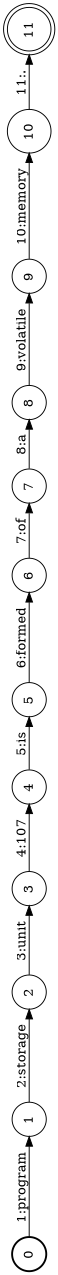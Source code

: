 digraph FST {
rankdir = LR;
size = "8.5,11";
label = "";
center = 1;
orientation = Landscape;
ranksep = "0.4";
nodesep = "0.25";
0 [label = "0", shape = circle, style = bold, fontsize = 14]
	0 -> 1 [label = "1:program", fontsize = 14];
1 [label = "1", shape = circle, style = solid, fontsize = 14]
	1 -> 2 [label = "2:storage", fontsize = 14];
2 [label = "2", shape = circle, style = solid, fontsize = 14]
	2 -> 3 [label = "3:unit", fontsize = 14];
3 [label = "3", shape = circle, style = solid, fontsize = 14]
	3 -> 4 [label = "4:107", fontsize = 14];
4 [label = "4", shape = circle, style = solid, fontsize = 14]
	4 -> 5 [label = "5:is", fontsize = 14];
5 [label = "5", shape = circle, style = solid, fontsize = 14]
	5 -> 6 [label = "6:formed", fontsize = 14];
6 [label = "6", shape = circle, style = solid, fontsize = 14]
	6 -> 7 [label = "7:of", fontsize = 14];
7 [label = "7", shape = circle, style = solid, fontsize = 14]
	7 -> 8 [label = "8:a", fontsize = 14];
8 [label = "8", shape = circle, style = solid, fontsize = 14]
	8 -> 9 [label = "9:volatile", fontsize = 14];
9 [label = "9", shape = circle, style = solid, fontsize = 14]
	9 -> 10 [label = "10:memory", fontsize = 14];
10 [label = "10", shape = circle, style = solid, fontsize = 14]
	10 -> 11 [label = "11:.", fontsize = 14];
11 [label = "11", shape = doublecircle, style = solid, fontsize = 14]
}
